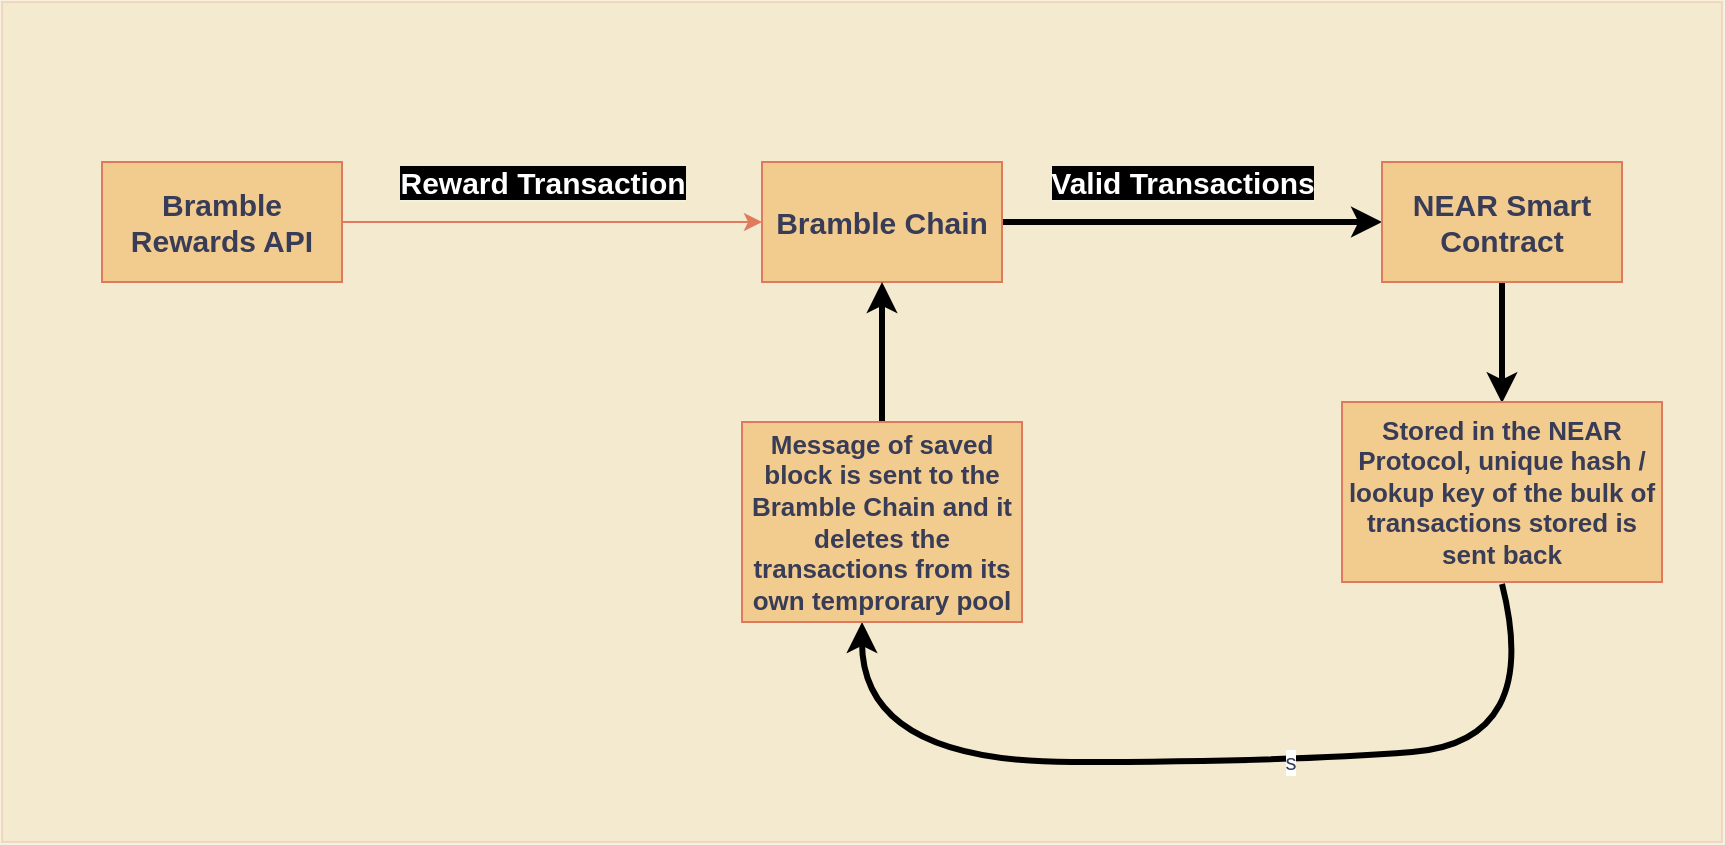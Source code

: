 <mxfile scale="3" border="0">
    <diagram id="ekGiFcBTvnGOQzT72nSj" name="Page-1">
        <mxGraphModel dx="1712" dy="698" grid="1" gridSize="10" guides="1" tooltips="1" connect="1" arrows="1" fold="1" page="1" pageScale="1" pageWidth="850" pageHeight="1100" background="#F4F1DE" math="0" shadow="0">
            <root>
                <mxCell id="0"/>
                <mxCell id="1" parent="0"/>
                <mxCell id="30" value="" style="rounded=0;whiteSpace=wrap;html=1;sketch=0;fontColor=#393C56;strokeColor=#E07A5F;fillColor=#F2CC8F;opacity=20;" vertex="1" parent="1">
                    <mxGeometry x="-60" y="190" width="860" height="420" as="geometry"/>
                </mxCell>
                <mxCell id="3" style="edgeStyle=orthogonalEdgeStyle;curved=0;rounded=1;sketch=0;orthogonalLoop=1;jettySize=auto;html=1;exitX=1;exitY=0.5;exitDx=0;exitDy=0;fontColor=#393C56;strokeColor=#E07A5F;fillColor=#F2CC8F;labelBackgroundColor=#F4F1DE;" edge="1" parent="1" source="2">
                    <mxGeometry relative="1" as="geometry">
                        <mxPoint x="320" y="300" as="targetPoint"/>
                    </mxGeometry>
                </mxCell>
                <mxCell id="4" value="&lt;b&gt;&lt;font style=&quot;background-color: rgb(0 , 0 , 0) ; font-size: 15px&quot; color=&quot;#ffffff&quot;&gt;Reward Transaction&lt;/font&gt;&lt;/b&gt;" style="edgeLabel;html=1;align=center;verticalAlign=middle;resizable=0;points=[];fontColor=#393C56;labelBackgroundColor=#F4F1DE;" vertex="1" connectable="0" parent="3">
                    <mxGeometry x="-0.089" relative="1" as="geometry">
                        <mxPoint x="4" y="-20" as="offset"/>
                    </mxGeometry>
                </mxCell>
                <mxCell id="2" value="&lt;b&gt;&lt;font style=&quot;font-size: 15px&quot;&gt;Bramble Rewards API&lt;/font&gt;&lt;/b&gt;" style="rounded=0;whiteSpace=wrap;html=1;sketch=0;fontColor=#393C56;strokeColor=#E07A5F;fillColor=#F2CC8F;" vertex="1" parent="1">
                    <mxGeometry x="-10" y="270" width="120" height="60" as="geometry"/>
                </mxCell>
                <mxCell id="8" style="edgeStyle=orthogonalEdgeStyle;curved=0;rounded=1;sketch=0;orthogonalLoop=1;jettySize=auto;html=1;exitX=1;exitY=0.5;exitDx=0;exitDy=0;entryX=0;entryY=0.5;entryDx=0;entryDy=0;fontColor=#393C56;fillColor=#F2CC8F;strokeColor=#000000;strokeWidth=3;" edge="1" parent="1" source="6" target="7">
                    <mxGeometry relative="1" as="geometry"/>
                </mxCell>
                <mxCell id="6" value="&lt;b&gt;&lt;font style=&quot;font-size: 15px&quot;&gt;Bramble Chain&lt;/font&gt;&lt;/b&gt;" style="rounded=0;whiteSpace=wrap;html=1;sketch=0;fontColor=#393C56;strokeColor=#E07A5F;fillColor=#F2CC8F;" vertex="1" parent="1">
                    <mxGeometry x="320" y="270" width="120" height="60" as="geometry"/>
                </mxCell>
                <mxCell id="10" style="edgeStyle=orthogonalEdgeStyle;curved=0;rounded=1;sketch=0;orthogonalLoop=1;jettySize=auto;html=1;fontColor=#393C56;fillColor=#F2CC8F;strokeWidth=3;strokeColor=#000000;" edge="1" parent="1" source="7">
                    <mxGeometry relative="1" as="geometry">
                        <mxPoint x="690" y="390.556" as="targetPoint"/>
                    </mxGeometry>
                </mxCell>
                <mxCell id="7" value="&lt;span style=&quot;font-size: 15px&quot;&gt;&lt;b&gt;NEAR Smart Contract&lt;/b&gt;&lt;/span&gt;" style="rounded=0;whiteSpace=wrap;html=1;sketch=0;fontColor=#393C56;strokeColor=#E07A5F;fillColor=#F2CC8F;" vertex="1" parent="1">
                    <mxGeometry x="630" y="270" width="120" height="60" as="geometry"/>
                </mxCell>
                <mxCell id="9" value="&lt;b&gt;&lt;font style=&quot;background-color: rgb(0 , 0 , 0) ; font-size: 15px&quot; color=&quot;#ffffff&quot;&gt;Valid Transactions&lt;/font&gt;&lt;/b&gt;" style="edgeLabel;html=1;align=center;verticalAlign=middle;resizable=0;points=[];fontColor=#393C56;labelBackgroundColor=#F4F1DE;" vertex="1" connectable="0" parent="1">
                    <mxGeometry x="529.998" y="280" as="geometry"/>
                </mxCell>
                <mxCell id="11" value="&lt;b&gt;&lt;font style=&quot;font-size: 13px&quot;&gt;Stored in the NEAR Protocol, unique hash / lookup key of the bulk of transactions stored is sent back&lt;/font&gt;&lt;/b&gt;" style="rounded=0;whiteSpace=wrap;html=1;sketch=0;fontColor=#393C56;strokeColor=#E07A5F;fillColor=#F2CC8F;" vertex="1" parent="1">
                    <mxGeometry x="610" y="390" width="160" height="90" as="geometry"/>
                </mxCell>
                <mxCell id="21" value="s" style="curved=1;endArrow=classic;html=1;fontColor=#393C56;strokeColor=#000000;strokeWidth=3;fillColor=#F2CC8F;" edge="1" parent="1">
                    <mxGeometry x="-0.157" width="50" height="50" relative="1" as="geometry">
                        <mxPoint x="690" y="481" as="sourcePoint"/>
                        <mxPoint x="370" y="500" as="targetPoint"/>
                        <Array as="points">
                            <mxPoint x="710" y="560"/>
                            <mxPoint x="580" y="570"/>
                            <mxPoint x="370" y="570"/>
                        </Array>
                        <mxPoint as="offset"/>
                    </mxGeometry>
                </mxCell>
                <mxCell id="27" style="edgeStyle=orthogonalEdgeStyle;curved=0;rounded=1;sketch=0;orthogonalLoop=1;jettySize=auto;html=1;exitX=0.5;exitY=0;exitDx=0;exitDy=0;entryX=0.5;entryY=1;entryDx=0;entryDy=0;fontColor=#393C56;strokeColor=#000000;strokeWidth=3;fillColor=#F2CC8F;" edge="1" parent="1" source="22" target="6">
                    <mxGeometry relative="1" as="geometry"/>
                </mxCell>
                <mxCell id="22" value="&lt;span style=&quot;font-size: 13px&quot;&gt;&lt;b&gt;Message of saved block is sent to the Bramble Chain and it deletes the transactions from its own temprorary pool&lt;/b&gt;&lt;/span&gt;" style="rounded=0;whiteSpace=wrap;html=1;sketch=0;fontColor=#393C56;strokeColor=#E07A5F;fillColor=#F2CC8F;" vertex="1" parent="1">
                    <mxGeometry x="310" y="400" width="140" height="100" as="geometry"/>
                </mxCell>
            </root>
        </mxGraphModel>
    </diagram>
</mxfile>